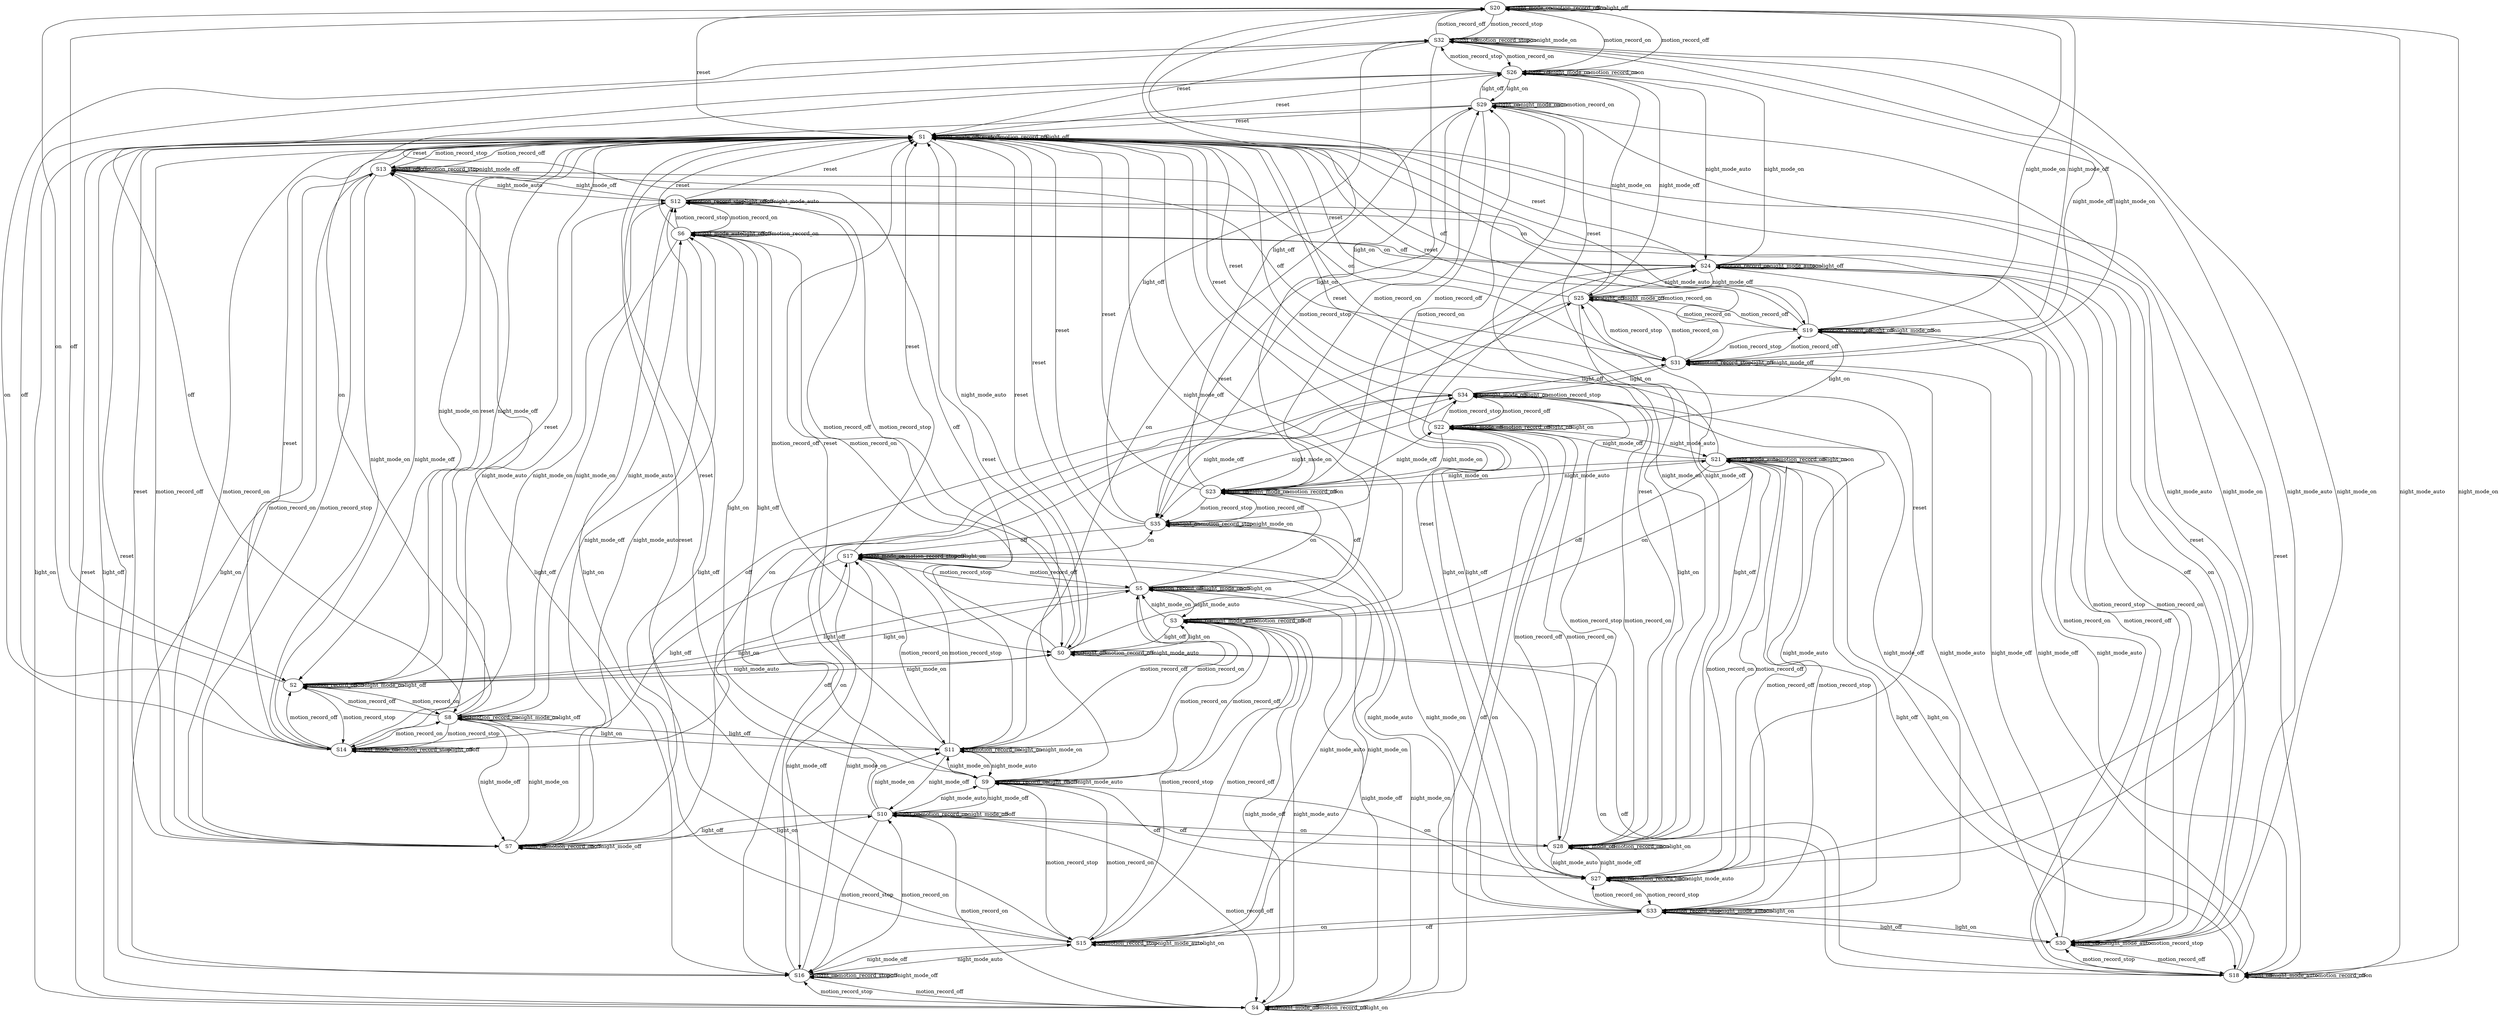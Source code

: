 digraph g {

	S20 -> S32 [label="motion_record_stop"];
	S21 -> S21 [label="night_mode_auto"];
	S22 -> S22 [label="on"];
	S5 -> S5 [label="motion_record_off"];
	S13 -> S12 [label="night_mode_auto"];
	S14 -> S14 [label="night_mode_on"];
	S10 -> S10 [label="light_on"];
	S25 -> S25 [label="on"];
	S25 -> S19 [label="motion_record_off"];
	S1 -> S1 [label="night_mode_off"];
	S30 -> S18 [label="motion_record_off"];
	S2 -> S2 [label="motion_record_off"];
	S4 -> S4 [label="off"];
	S34 -> S33 [label="night_mode_auto"];
	S10 -> S16 [label="motion_record_stop"];
	S1 -> S1 [label="reset"];
	S15 -> S33 [label="on"];
	S35 -> S32 [label="light_off"];
	S7 -> S8 [label="night_mode_on"];
	S22 -> S34 [label="motion_record_stop"];
	S18 -> S21 [label="light_on"];
	S31 -> S19 [label="motion_record_off"];
	S12 -> S14 [label="night_mode_on"];
	S27 -> S33 [label="motion_record_stop"];
	S25 -> S25 [label="light_off"];
	S33 -> S30 [label="light_off"];
	S35 -> S33 [label="night_mode_auto"];
	S1 -> S1 [label="off"];
	S9 -> S9 [label="motion_record_on"];
	S0 -> S0 [label="off"];
	S0 -> S0 [label="light_off"];
	S28 -> S25 [label="light_off"];
	S11 -> S11 [label="off"];
	S3 -> S21 [label="on"];
	S19 -> S18 [label="night_mode_auto"];
	S30 -> S24 [label="motion_record_on"];
	S32 -> S31 [label="night_mode_off"];
	S29 -> S29 [label="light_on"];
	S16 -> S16 [label="light_on"];
	S19 -> S19 [label="motion_record_off"];
	S14 -> S17 [label="light_on"];
	S27 -> S27 [label="light_on"];
	S27 -> S1 [label="reset"];
	S32 -> S30 [label="night_mode_auto"];
	S0 -> S18 [label="on"];
	S15 -> S15 [label="off"];
	S28 -> S28 [label="night_mode_off"];
	S26 -> S32 [label="motion_record_stop"];
	S7 -> S13 [label="motion_record_stop"];
	S5 -> S2 [label="light_off"];
	S12 -> S12 [label="motion_record_stop"];
	S15 -> S1 [label="reset"];
	S27 -> S28 [label="night_mode_off"];
	S28 -> S28 [label="motion_record_on"];
	S25 -> S26 [label="night_mode_on"];
	S32 -> S14 [label="off"];
	S2 -> S2 [label="off"];
	S15 -> S17 [label="night_mode_on"];
	S7 -> S7 [label="light_off"];
	S14 -> S12 [label="night_mode_auto"];
	S3 -> S3 [label="light_on"];
	S19 -> S31 [label="motion_record_stop"];
	S33 -> S33 [label="motion_record_stop"];
	S7 -> S10 [label="light_on"];
	S14 -> S1 [label="reset"];
	S2 -> S20 [label="on"];
	S13 -> S31 [label="on"];
	S16 -> S13 [label="light_off"];
	S6 -> S7 [label="night_mode_off"];
	S2 -> S2 [label="night_mode_on"];
	S28 -> S27 [label="night_mode_auto"];
	S15 -> S15 [label="motion_record_stop"];
	S32 -> S32 [label="light_off"];
	S18 -> S1 [label="reset"];
	S6 -> S12 [label="motion_record_stop"];
	S22 -> S22 [label="night_mode_off"];
	S30 -> S31 [label="night_mode_off"];
	S29 -> S1 [label="reset"];
	S24 -> S18 [label="motion_record_off"];
	S16 -> S34 [label="on"];
	S34 -> S35 [label="night_mode_on"];
	S1 -> S0 [label="night_mode_auto"];
	S23 -> S23 [label="light_on"];
	S15 -> S15 [label="night_mode_auto"];
	S22 -> S4 [label="off"];
	S20 -> S2 [label="off"];
	S17 -> S16 [label="night_mode_off"];
	S18 -> S19 [label="night_mode_off"];
	S11 -> S11 [label="motion_record_on"];
	S33 -> S33 [label="night_mode_auto"];
	S16 -> S4 [label="motion_record_off"];
	S4 -> S22 [label="on"];
	S23 -> S1 [label="reset"];
	S5 -> S3 [label="night_mode_auto"];
	S4 -> S10 [label="motion_record_on"];
	S11 -> S1 [label="reset"];
	S6 -> S1 [label="reset"];
	S9 -> S11 [label="night_mode_on"];
	S35 -> S35 [label="on"];
	S12 -> S12 [label="light_off"];
	S10 -> S10 [label="motion_record_on"];
	S35 -> S35 [label="light_on"];
	S23 -> S5 [label="off"];
	S2 -> S0 [label="night_mode_auto"];
	S6 -> S6 [label="night_mode_auto"];
	S26 -> S25 [label="night_mode_off"];
	S29 -> S26 [label="light_off"];
	S7 -> S7 [label="motion_record_on"];
	S25 -> S24 [label="night_mode_auto"];
	S27 -> S9 [label="off"];
	S35 -> S1 [label="reset"];
	S2 -> S1 [label="reset"];
	S15 -> S12 [label="light_off"];
	S17 -> S35 [label="on"];
	S34 -> S34 [label="on"];
	S34 -> S22 [label="motion_record_off"];
	S9 -> S9 [label="light_on"];
	S10 -> S10 [label="night_mode_off"];
	S3 -> S1 [label="reset"];
	S9 -> S15 [label="motion_record_stop"];
	S32 -> S26 [label="motion_record_on"];
	S16 -> S16 [label="motion_record_stop"];
	S22 -> S21 [label="night_mode_auto"];
	S4 -> S4 [label="night_mode_off"];
	S8 -> S14 [label="motion_record_stop"];
	S0 -> S1 [label="reset"];
	S34 -> S34 [label="night_mode_off"];
	S20 -> S20 [label="night_mode_on"];
	S24 -> S24 [label="motion_record_on"];
	S2 -> S5 [label="light_on"];
	S25 -> S1 [label="reset"];
	S7 -> S7 [label="off"];
	S34 -> S28 [label="motion_record_on"];
	S19 -> S19 [label="light_off"];
	S27 -> S21 [label="motion_record_off"];
	S26 -> S29 [label="light_on"];
	S28 -> S34 [label="motion_record_stop"];
	S20 -> S20 [label="motion_record_off"];
	S14 -> S14 [label="motion_record_stop"];
	S6 -> S9 [label="light_on"];
	S26 -> S26 [label="light_off"];
	S21 -> S21 [label="motion_record_off"];
	S3 -> S3 [label="night_mode_auto"];
	S6 -> S6 [label="light_off"];
	S12 -> S30 [label="on"];
	S18 -> S18 [label="light_off"];
	S2 -> S14 [label="motion_record_stop"];
	S26 -> S20 [label="motion_record_off"];
	S17 -> S17 [label="night_mode_on"];
	S11 -> S10 [label="night_mode_off"];
	S22 -> S28 [label="motion_record_on"];
	S8 -> S26 [label="on"];
	S17 -> S1 [label="reset"];
	S3 -> S3 [label="motion_record_off"];
	S20 -> S18 [label="night_mode_auto"];
	S1 -> S4 [label="light_on"];
	S8 -> S2 [label="motion_record_off"];
	S18 -> S18 [label="night_mode_auto"];
	S26 -> S8 [label="off"];
	S32 -> S35 [label="light_on"];
	S29 -> S29 [label="night_mode_on"];
	S7 -> S6 [label="night_mode_auto"];
	S31 -> S31 [label="on"];
	S25 -> S25 [label="night_mode_off"];
	S18 -> S20 [label="night_mode_on"];
	S20 -> S19 [label="night_mode_off"];
	S14 -> S13 [label="night_mode_off"];
	S29 -> S29 [label="on"];
	S23 -> S23 [label="night_mode_on"];
	S23 -> S21 [label="night_mode_auto"];
	S12 -> S1 [label="reset"];
	S11 -> S17 [label="motion_record_stop"];
	S20 -> S26 [label="motion_record_on"];
	S34 -> S31 [label="light_off"];
	S31 -> S31 [label="motion_record_stop"];
	S15 -> S9 [label="motion_record_on"];
	S5 -> S5 [label="night_mode_on"];
	S28 -> S22 [label="motion_record_off"];
	S14 -> S14 [label="light_off"];
	S28 -> S29 [label="night_mode_on"];
	S10 -> S1 [label="reset"];
	S26 -> S1 [label="reset"];
	S11 -> S29 [label="on"];
	S34 -> S34 [label="light_on"];
	S16 -> S1 [label="reset"];
	S6 -> S0 [label="motion_record_off"];
	S21 -> S22 [label="night_mode_off"];
	S13 -> S13 [label="light_off"];
	S13 -> S1 [label="motion_record_off"];
	S24 -> S30 [label="motion_record_stop"];
	S31 -> S31 [label="light_off"];
	S21 -> S18 [label="light_off"];
	S21 -> S21 [label="light_on"];
	S5 -> S1 [label="reset"];
	S9 -> S3 [label="motion_record_off"];
	S25 -> S28 [label="light_on"];
	S1 -> S2 [label="night_mode_on"];
	S8 -> S11 [label="light_on"];
	S10 -> S10 [label="off"];
	S29 -> S28 [label="night_mode_off"];
	S9 -> S9 [label="off"];
	S24 -> S24 [label="night_mode_auto"];
	S22 -> S1 [label="reset"];
	S23 -> S22 [label="night_mode_off"];
	S24 -> S25 [label="night_mode_off"];
	S34 -> S16 [label="off"];
	S21 -> S3 [label="off"];
	S30 -> S30 [label="light_off"];
	S33 -> S33 [label="on"];
	S5 -> S4 [label="night_mode_off"];
	S18 -> S30 [label="motion_record_stop"];
	S35 -> S17 [label="off"];
	S22 -> S22 [label="motion_record_off"];
	S3 -> S3 [label="off"];
	S0 -> S0 [label="motion_record_off"];
	S30 -> S33 [label="light_on"];
	S33 -> S34 [label="night_mode_off"];
	S3 -> S4 [label="night_mode_off"];
	S35 -> S34 [label="night_mode_off"];
	S5 -> S5 [label="off"];
	S33 -> S27 [label="motion_record_on"];
	S8 -> S8 [label="off"];
	S31 -> S25 [label="motion_record_on"];
	S7 -> S7 [label="night_mode_off"];
	S27 -> S27 [label="motion_record_on"];
	S28 -> S1 [label="reset"];
	S22 -> S22 [label="light_off"];
	S17 -> S5 [label="motion_record_off"];
	S33 -> S35 [label="night_mode_on"];
	S24 -> S24 [label="on"];
	S3 -> S0 [label="light_off"];
	S26 -> S24 [label="night_mode_auto"];
	S31 -> S32 [label="night_mode_on"];
	S0 -> S6 [label="motion_record_on"];
	S17 -> S17 [label="motion_record_stop"];
	S22 -> S22 [label="light_on"];
	S10 -> S28 [label="on"];
	S14 -> S14 [label="off"];
	S12 -> S12 [label="off"];
	S35 -> S23 [label="motion_record_off"];
	S19 -> S20 [label="night_mode_on"];
	S17 -> S17 [label="off"];
	S8 -> S8 [label="motion_record_on"];
	S4 -> S16 [label="motion_record_stop"];
	S33 -> S1 [label="reset"];
	S29 -> S29 [label="motion_record_on"];
	S21 -> S33 [label="motion_record_stop"];
	S8 -> S7 [label="night_mode_off"];
	S21 -> S27 [label="motion_record_on"];
	S4 -> S4 [label="motion_record_off"];
	S13 -> S7 [label="motion_record_on"];
	S8 -> S8 [label="night_mode_on"];
	S19 -> S22 [label="light_on"];
	S9 -> S9 [label="night_mode_auto"];
	S17 -> S11 [label="motion_record_on"];
	S25 -> S25 [label="motion_record_on"];
	S6 -> S6 [label="off"];
	S0 -> S2 [label="night_mode_on"];
	S0 -> S0 [label="night_mode_auto"];
	S30 -> S30 [label="on"];
	S0 -> S1 [label="night_mode_off"];
	S24 -> S24 [label="light_off"];
	S20 -> S23 [label="light_on"];
	S1 -> S13 [label="motion_record_stop"];
	S31 -> S1 [label="reset"];
	S30 -> S32 [label="night_mode_on"];
	S19 -> S1 [label="off"];
	S10 -> S7 [label="light_off"];
	S30 -> S30 [label="night_mode_auto"];
	S4 -> S1 [label="reset"];
	S6 -> S6 [label="motion_record_on"];
	S30 -> S1 [label="reset"];
	S31 -> S31 [label="night_mode_off"];
	S21 -> S23 [label="night_mode_on"];
	S7 -> S25 [label="on"];
	S20 -> S1 [label="reset"];
	S15 -> S16 [label="night_mode_off"];
	S30 -> S12 [label="off"];
	S14 -> S8 [label="motion_record_on"];
	S13 -> S14 [label="night_mode_on"];
	S33 -> S33 [label="light_on"];
	S35 -> S35 [label="motion_record_stop"];
	S27 -> S27 [label="on"];
	S1 -> S1 [label="motion_record_off"];
	S19 -> S1 [label="reset"];
	S22 -> S23 [label="night_mode_on"];
	S12 -> S12 [label="night_mode_auto"];
	S5 -> S11 [label="motion_record_on"];
	S13 -> S13 [label="off"];
	S29 -> S11 [label="off"];
	S21 -> S1 [label="reset"];
	S23 -> S23 [label="motion_record_off"];
	S32 -> S1 [label="reset"];
	S13 -> S13 [label="motion_record_stop"];
	S5 -> S17 [label="motion_record_stop"];
	S10 -> S9 [label="night_mode_auto"];
	S27 -> S27 [label="night_mode_auto"];
	S23 -> S29 [label="motion_record_on"];
	S4 -> S1 [label="light_off"];
	S18 -> S18 [label="motion_record_off"];
	S35 -> S29 [label="motion_record_on"];
	S23 -> S35 [label="motion_record_stop"];
	S18 -> S0 [label="off"];
	S29 -> S23 [label="motion_record_off"];
	S1 -> S1 [label="light_off"];
	S3 -> S15 [label="motion_record_stop"];
	S19 -> S19 [label="night_mode_off"];
	S33 -> S21 [label="motion_record_off"];
	S24 -> S27 [label="light_on"];
	S1 -> S19 [label="on"];
	S17 -> S17 [label="light_on"];
	S4 -> S3 [label="night_mode_auto"];
	S12 -> S0 [label="motion_record_off"];
	S8 -> S6 [label="night_mode_auto"];
	S30 -> S30 [label="motion_record_stop"];
	S16 -> S15 [label="night_mode_auto"];
	S31 -> S34 [label="light_on"];
	S24 -> S26 [label="night_mode_on"];
	S9 -> S10 [label="night_mode_off"];
	S8 -> S1 [label="reset"];
	S23 -> S20 [label="light_off"];
	S18 -> S18 [label="on"];
	S16 -> S16 [label="off"];
	S34 -> S1 [label="reset"];
	S5 -> S23 [label="on"];
	S33 -> S15 [label="off"];
	S29 -> S27 [label="night_mode_auto"];
	S10 -> S11 [label="night_mode_on"];
	S27 -> S29 [label="night_mode_on"];
	S2 -> S8 [label="motion_record_on"];
	S34 -> S34 [label="motion_record_stop"];
	S26 -> S26 [label="night_mode_on"];
	S20 -> S20 [label="on"];
	S5 -> S5 [label="light_on"];
	S9 -> S27 [label="on"];
	S4 -> S4 [label="light_on"];
	S32 -> S20 [label="motion_record_off"];
	S0 -> S12 [label="motion_record_stop"];
	S26 -> S26 [label="motion_record_on"];
	S35 -> S35 [label="night_mode_on"];
	S21 -> S21 [label="on"];
	S2 -> S2 [label="light_off"];
	S8 -> S8 [label="light_off"];
	S11 -> S9 [label="night_mode_auto"];
	S32 -> S32 [label="motion_record_stop"];
	S16 -> S16 [label="night_mode_off"];
	S17 -> S14 [label="light_off"];
	S31 -> S13 [label="off"];
	S14 -> S2 [label="motion_record_off"];
	S20 -> S20 [label="light_off"];
	S10 -> S4 [label="motion_record_off"];
	S12 -> S13 [label="night_mode_off"];
	S12 -> S6 [label="motion_record_on"];
	S11 -> S11 [label="light_on"];
	S32 -> S32 [label="on"];
	S7 -> S1 [label="reset"];
	S16 -> S10 [label="motion_record_on"];
	S13 -> S1 [label="reset"];
	S18 -> S24 [label="motion_record_on"];
	S3 -> S5 [label="night_mode_on"];
	S16 -> S17 [label="night_mode_on"];
	S9 -> S6 [label="light_off"];
	S4 -> S5 [label="night_mode_on"];
	S6 -> S8 [label="night_mode_on"];
	S25 -> S31 [label="motion_record_stop"];
	S24 -> S6 [label="off"];
	S11 -> S5 [label="motion_record_off"];
	S25 -> S7 [label="off"];
	S6 -> S24 [label="on"];
	S31 -> S30 [label="night_mode_auto"];
	S24 -> S1 [label="reset"];
	S9 -> S1 [label="reset"];
	S28 -> S28 [label="on"];
	S19 -> S25 [label="motion_record_on"];
	S29 -> S35 [label="motion_record_stop"];
	S11 -> S11 [label="night_mode_on"];
	S7 -> S1 [label="motion_record_off"];
	S23 -> S23 [label="on"];
	S28 -> S10 [label="off"];
	S15 -> S15 [label="light_on"];
	S1 -> S7 [label="motion_record_on"];
	S14 -> S32 [label="on"];
	S15 -> S3 [label="motion_record_off"];
	S0 -> S3 [label="light_on"];
	S13 -> S13 [label="night_mode_off"];
	S12 -> S15 [label="light_on"];
	S28 -> S28 [label="light_on"];
	S27 -> S24 [label="light_off"];
	S32 -> S32 [label="night_mode_on"];
	S19 -> S19 [label="on"];
	S3 -> S9 [label="motion_record_on"];
	S26 -> S26 [label="on"];
	S2 -> S1 [label="night_mode_off"];
	S13 -> S16 [label="light_on"];
	S11 -> S8 [label="light_off"];
	S17 -> S15 [label="night_mode_auto"];

}

